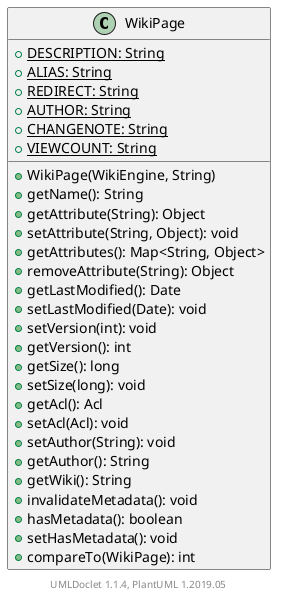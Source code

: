 @startuml

    class WikiPage [[WikiPage.html]] {
        {static} +DESCRIPTION: String
        {static} +ALIAS: String
        {static} +REDIRECT: String
        {static} +AUTHOR: String
        {static} +CHANGENOTE: String
        {static} +VIEWCOUNT: String
        +WikiPage(WikiEngine, String)
        +getName(): String
        +getAttribute(String): Object
        +setAttribute(String, Object): void
        +getAttributes(): Map<String, Object>
        +removeAttribute(String): Object
        +getLastModified(): Date
        +setLastModified(Date): void
        +setVersion(int): void
        +getVersion(): int
        +getSize(): long
        +setSize(long): void
        +getAcl(): Acl
        +setAcl(Acl): void
        +setAuthor(String): void
        +getAuthor(): String
        +getWiki(): String
        +invalidateMetadata(): void
        +hasMetadata(): boolean
        +setHasMetadata(): void
        +compareTo(WikiPage): int
    }


    center footer UMLDoclet 1.1.4, PlantUML 1.2019.05
@enduml
